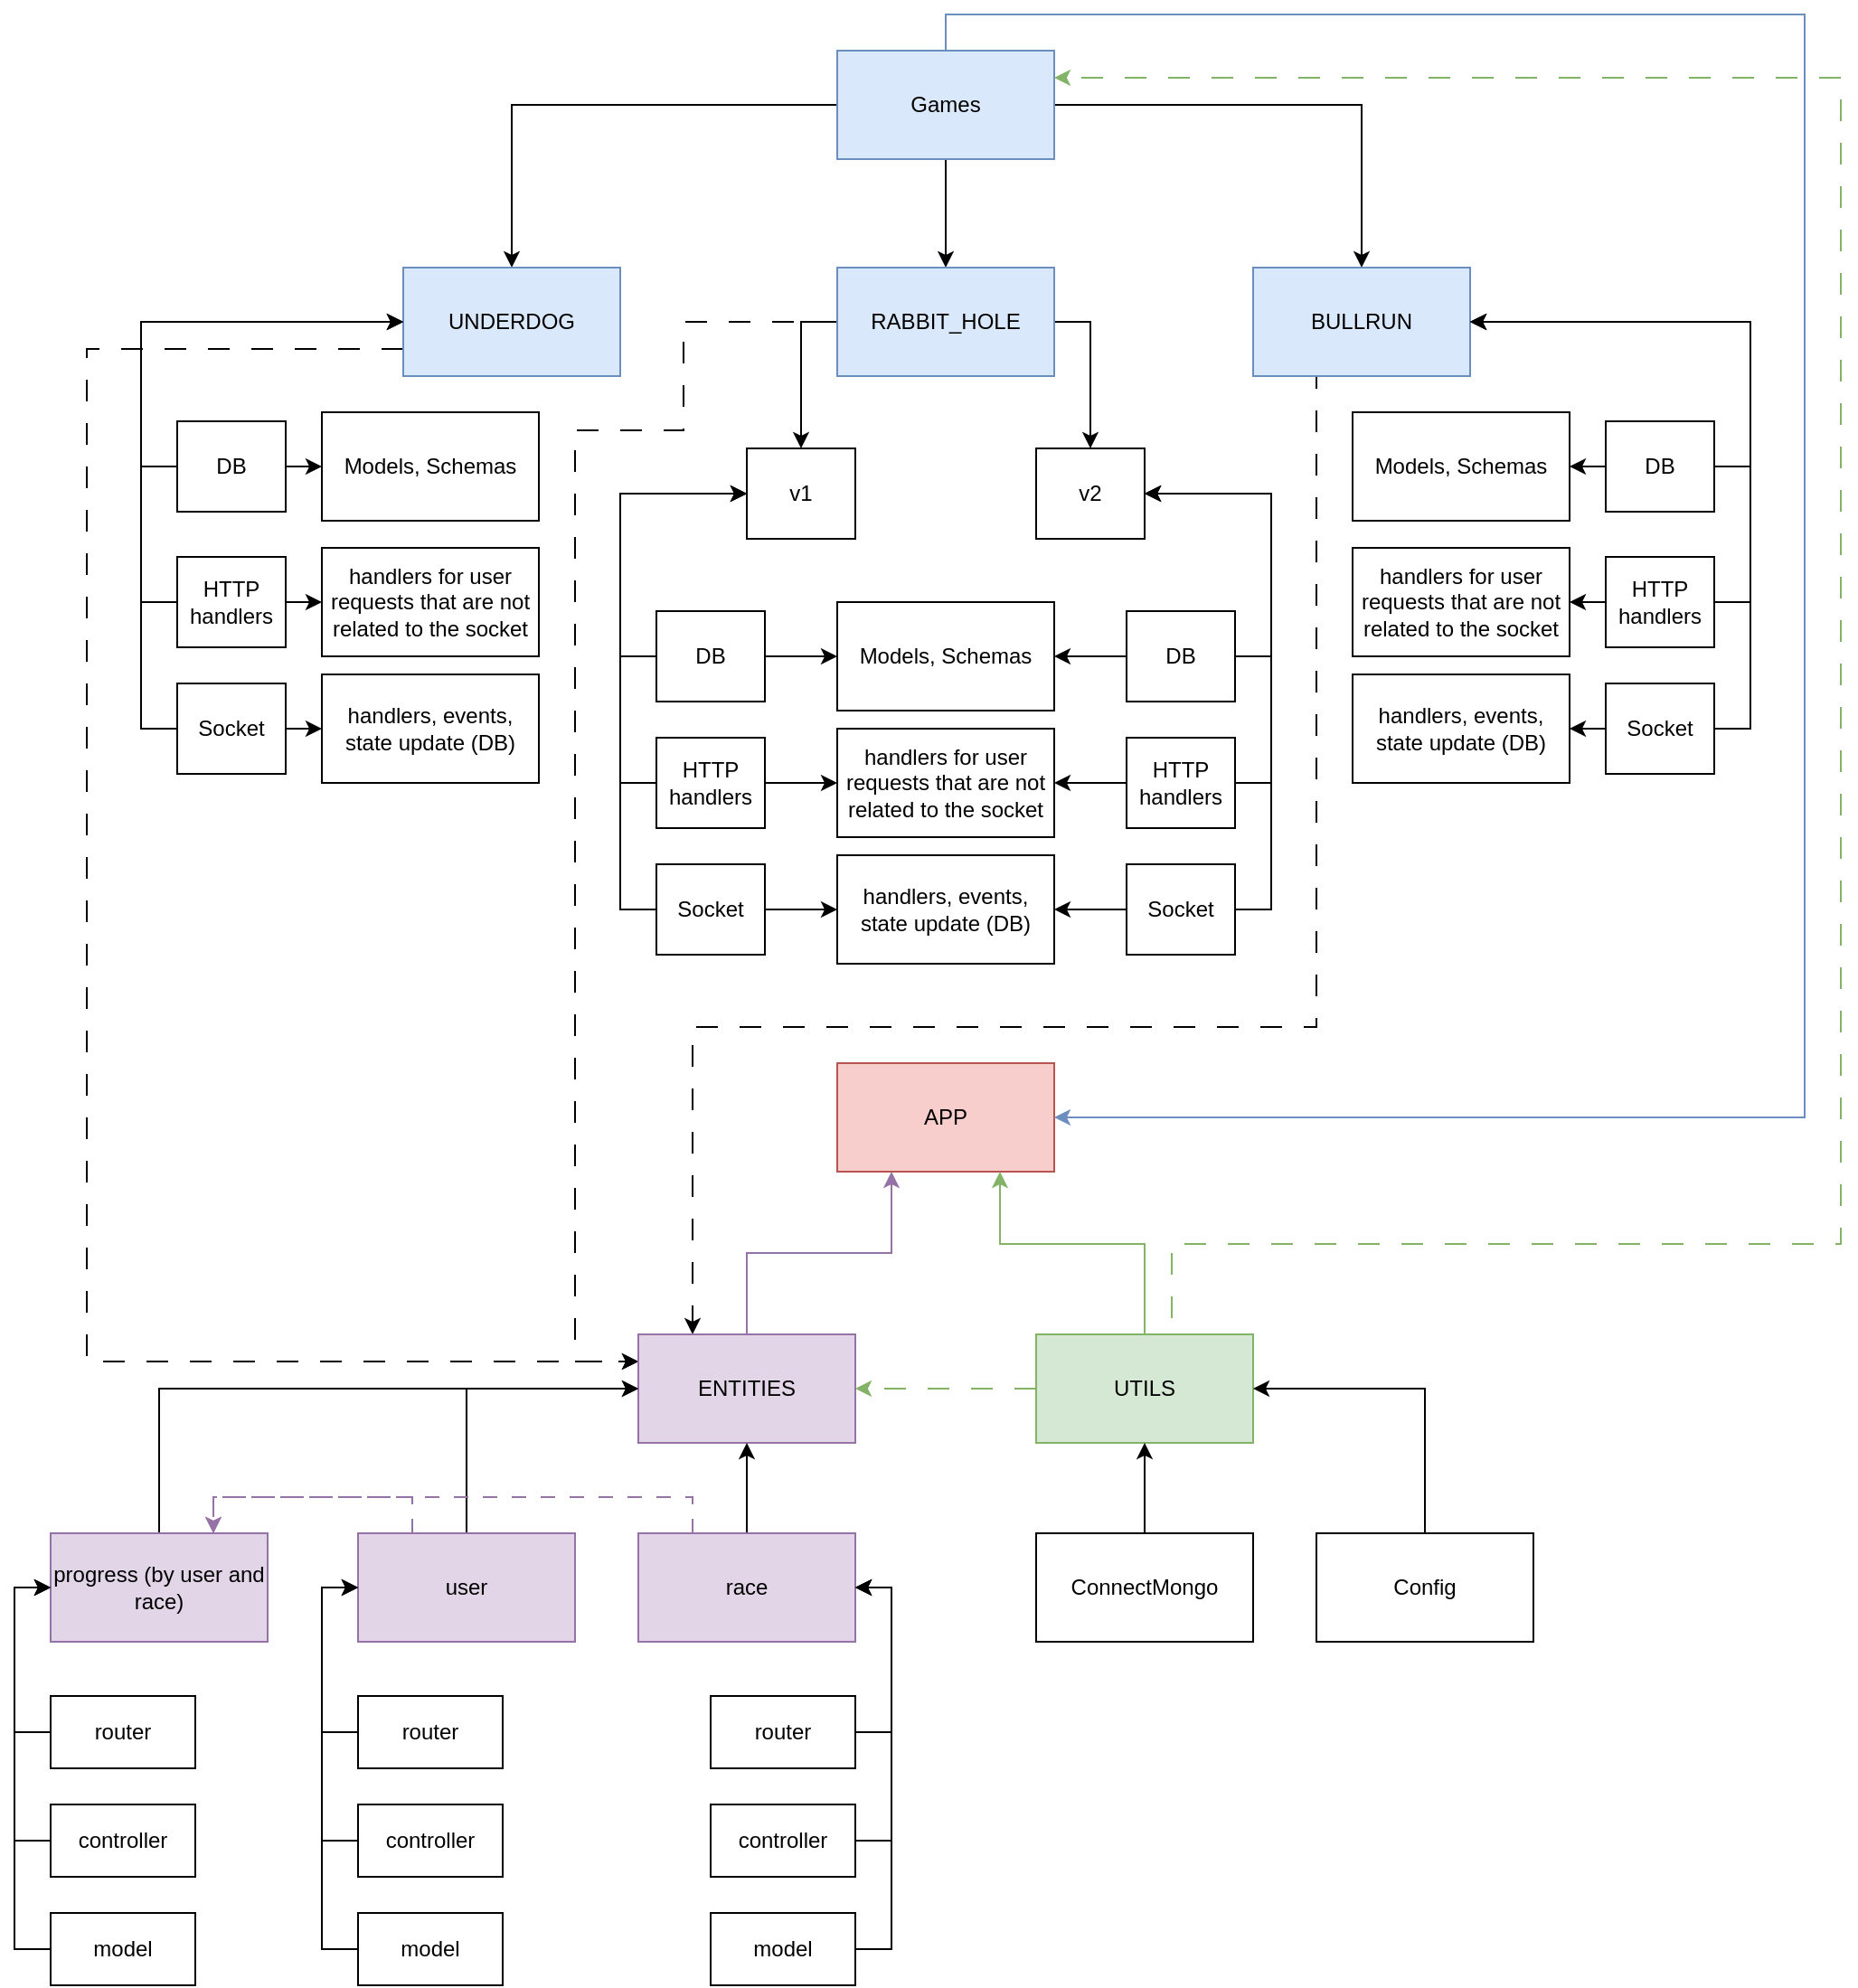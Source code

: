 <mxfile version="24.8.3">
  <diagram name="Page-1" id="s4L8Sntx4Ci7C02Xo0Ck">
    <mxGraphModel dx="1671" dy="868" grid="1" gridSize="10" guides="1" tooltips="1" connect="1" arrows="1" fold="1" page="1" pageScale="1" pageWidth="1200" pageHeight="1920" math="0" shadow="0">
      <root>
        <mxCell id="0" />
        <mxCell id="1" parent="0" />
        <mxCell id="3lpn1C94WYs1K-eASdYT-1" value="APP" style="rounded=0;whiteSpace=wrap;html=1;fillColor=#f8cecc;strokeColor=#b85450;" parent="1" vertex="1">
          <mxGeometry x="565" y="680" width="120" height="60" as="geometry" />
        </mxCell>
        <mxCell id="3lpn1C94WYs1K-eASdYT-8" style="edgeStyle=orthogonalEdgeStyle;rounded=0;orthogonalLoop=1;jettySize=auto;html=1;exitX=0;exitY=0.5;exitDx=0;exitDy=0;entryX=0.5;entryY=0;entryDx=0;entryDy=0;" parent="1" source="3lpn1C94WYs1K-eASdYT-6" target="3lpn1C94WYs1K-eASdYT-7" edge="1">
          <mxGeometry relative="1" as="geometry" />
        </mxCell>
        <mxCell id="3lpn1C94WYs1K-eASdYT-10" style="edgeStyle=orthogonalEdgeStyle;rounded=0;orthogonalLoop=1;jettySize=auto;html=1;exitX=0.5;exitY=1;exitDx=0;exitDy=0;entryX=0.5;entryY=0;entryDx=0;entryDy=0;" parent="1" source="3lpn1C94WYs1K-eASdYT-6" target="3lpn1C94WYs1K-eASdYT-9" edge="1">
          <mxGeometry relative="1" as="geometry" />
        </mxCell>
        <mxCell id="3lpn1C94WYs1K-eASdYT-12" style="edgeStyle=orthogonalEdgeStyle;rounded=0;orthogonalLoop=1;jettySize=auto;html=1;exitX=1;exitY=0.5;exitDx=0;exitDy=0;entryX=0.5;entryY=0;entryDx=0;entryDy=0;" parent="1" source="3lpn1C94WYs1K-eASdYT-6" target="3lpn1C94WYs1K-eASdYT-11" edge="1">
          <mxGeometry relative="1" as="geometry" />
        </mxCell>
        <mxCell id="3lpn1C94WYs1K-eASdYT-75" style="edgeStyle=orthogonalEdgeStyle;rounded=0;orthogonalLoop=1;jettySize=auto;html=1;exitX=0.5;exitY=0;exitDx=0;exitDy=0;entryX=1;entryY=0.5;entryDx=0;entryDy=0;fillColor=#dae8fc;strokeColor=#6c8ebf;" parent="1" source="3lpn1C94WYs1K-eASdYT-6" target="3lpn1C94WYs1K-eASdYT-1" edge="1">
          <mxGeometry relative="1" as="geometry">
            <Array as="points">
              <mxPoint x="625" y="100" />
              <mxPoint x="1100" y="100" />
              <mxPoint x="1100" y="710" />
            </Array>
          </mxGeometry>
        </mxCell>
        <mxCell id="3lpn1C94WYs1K-eASdYT-6" value="Games" style="rounded=0;whiteSpace=wrap;html=1;fillColor=#dae8fc;strokeColor=#6c8ebf;" parent="1" vertex="1">
          <mxGeometry x="565" y="120" width="120" height="60" as="geometry" />
        </mxCell>
        <mxCell id="ze-Fdz6wnuU6C7X-WiTB-3" style="edgeStyle=orthogonalEdgeStyle;rounded=0;orthogonalLoop=1;jettySize=auto;html=1;exitX=0;exitY=0.75;exitDx=0;exitDy=0;entryX=0;entryY=0.25;entryDx=0;entryDy=0;dashed=1;dashPattern=12 12;" edge="1" parent="1" source="3lpn1C94WYs1K-eASdYT-7" target="3lpn1C94WYs1K-eASdYT-83">
          <mxGeometry relative="1" as="geometry">
            <Array as="points">
              <mxPoint x="150" y="285" />
              <mxPoint x="150" y="845" />
            </Array>
          </mxGeometry>
        </mxCell>
        <mxCell id="3lpn1C94WYs1K-eASdYT-7" value="UNDERDOG" style="rounded=0;whiteSpace=wrap;html=1;fillColor=#dae8fc;strokeColor=#6c8ebf;" parent="1" vertex="1">
          <mxGeometry x="325" y="240" width="120" height="60" as="geometry" />
        </mxCell>
        <mxCell id="3lpn1C94WYs1K-eASdYT-15" style="edgeStyle=orthogonalEdgeStyle;rounded=0;orthogonalLoop=1;jettySize=auto;html=1;exitX=0;exitY=0.5;exitDx=0;exitDy=0;entryX=0.5;entryY=0;entryDx=0;entryDy=0;" parent="1" source="3lpn1C94WYs1K-eASdYT-9" target="3lpn1C94WYs1K-eASdYT-13" edge="1">
          <mxGeometry relative="1" as="geometry" />
        </mxCell>
        <mxCell id="3lpn1C94WYs1K-eASdYT-16" style="edgeStyle=orthogonalEdgeStyle;rounded=0;orthogonalLoop=1;jettySize=auto;html=1;exitX=1;exitY=0.5;exitDx=0;exitDy=0;entryX=0.5;entryY=0;entryDx=0;entryDy=0;" parent="1" source="3lpn1C94WYs1K-eASdYT-9" target="3lpn1C94WYs1K-eASdYT-14" edge="1">
          <mxGeometry relative="1" as="geometry" />
        </mxCell>
        <mxCell id="ze-Fdz6wnuU6C7X-WiTB-4" style="edgeStyle=orthogonalEdgeStyle;rounded=0;orthogonalLoop=1;jettySize=auto;html=1;exitX=0;exitY=0.5;exitDx=0;exitDy=0;entryX=0;entryY=0.25;entryDx=0;entryDy=0;dashed=1;dashPattern=12 12;" edge="1" parent="1" source="3lpn1C94WYs1K-eASdYT-9" target="3lpn1C94WYs1K-eASdYT-83">
          <mxGeometry relative="1" as="geometry">
            <Array as="points">
              <mxPoint x="480" y="270" />
              <mxPoint x="480" y="330" />
              <mxPoint x="420" y="330" />
              <mxPoint x="420" y="845" />
            </Array>
          </mxGeometry>
        </mxCell>
        <mxCell id="3lpn1C94WYs1K-eASdYT-9" value="RABBIT_HOLE" style="rounded=0;whiteSpace=wrap;html=1;fillColor=#dae8fc;strokeColor=#6c8ebf;" parent="1" vertex="1">
          <mxGeometry x="565" y="240" width="120" height="60" as="geometry" />
        </mxCell>
        <mxCell id="ze-Fdz6wnuU6C7X-WiTB-5" style="edgeStyle=orthogonalEdgeStyle;rounded=0;orthogonalLoop=1;jettySize=auto;html=1;exitX=0.25;exitY=1;exitDx=0;exitDy=0;entryX=0.25;entryY=0;entryDx=0;entryDy=0;dashed=1;dashPattern=12 12;" edge="1" parent="1" source="3lpn1C94WYs1K-eASdYT-11" target="3lpn1C94WYs1K-eASdYT-83">
          <mxGeometry relative="1" as="geometry">
            <Array as="points">
              <mxPoint x="830" y="300" />
              <mxPoint x="830" y="660" />
              <mxPoint x="485" y="660" />
            </Array>
          </mxGeometry>
        </mxCell>
        <mxCell id="3lpn1C94WYs1K-eASdYT-11" value="BULLRUN" style="rounded=0;whiteSpace=wrap;html=1;fillColor=#dae8fc;strokeColor=#6c8ebf;" parent="1" vertex="1">
          <mxGeometry x="795" y="240" width="120" height="60" as="geometry" />
        </mxCell>
        <mxCell id="3lpn1C94WYs1K-eASdYT-13" value="v1" style="rounded=0;whiteSpace=wrap;html=1;" parent="1" vertex="1">
          <mxGeometry x="515" y="340" width="60" height="50" as="geometry" />
        </mxCell>
        <mxCell id="3lpn1C94WYs1K-eASdYT-14" value="v2" style="rounded=0;whiteSpace=wrap;html=1;" parent="1" vertex="1">
          <mxGeometry x="675" y="340" width="60" height="50" as="geometry" />
        </mxCell>
        <mxCell id="3lpn1C94WYs1K-eASdYT-31" style="edgeStyle=orthogonalEdgeStyle;rounded=0;orthogonalLoop=1;jettySize=auto;html=1;exitX=0;exitY=0.5;exitDx=0;exitDy=0;entryX=0;entryY=0.5;entryDx=0;entryDy=0;" parent="1" source="3lpn1C94WYs1K-eASdYT-17" target="3lpn1C94WYs1K-eASdYT-13" edge="1">
          <mxGeometry relative="1" as="geometry" />
        </mxCell>
        <mxCell id="3lpn1C94WYs1K-eASdYT-40" style="edgeStyle=orthogonalEdgeStyle;rounded=0;orthogonalLoop=1;jettySize=auto;html=1;exitX=1;exitY=0.5;exitDx=0;exitDy=0;entryX=0;entryY=0.5;entryDx=0;entryDy=0;" parent="1" source="3lpn1C94WYs1K-eASdYT-17" target="3lpn1C94WYs1K-eASdYT-38" edge="1">
          <mxGeometry relative="1" as="geometry" />
        </mxCell>
        <mxCell id="3lpn1C94WYs1K-eASdYT-17" value="DB" style="rounded=0;whiteSpace=wrap;html=1;" parent="1" vertex="1">
          <mxGeometry x="465" y="430" width="60" height="50" as="geometry" />
        </mxCell>
        <mxCell id="3lpn1C94WYs1K-eASdYT-29" style="edgeStyle=orthogonalEdgeStyle;rounded=0;orthogonalLoop=1;jettySize=auto;html=1;exitX=0;exitY=0.5;exitDx=0;exitDy=0;entryX=0;entryY=0.5;entryDx=0;entryDy=0;" parent="1" source="3lpn1C94WYs1K-eASdYT-19" target="3lpn1C94WYs1K-eASdYT-13" edge="1">
          <mxGeometry relative="1" as="geometry" />
        </mxCell>
        <mxCell id="3lpn1C94WYs1K-eASdYT-42" style="edgeStyle=orthogonalEdgeStyle;rounded=0;orthogonalLoop=1;jettySize=auto;html=1;exitX=1;exitY=0.5;exitDx=0;exitDy=0;entryX=0;entryY=0.5;entryDx=0;entryDy=0;" parent="1" source="3lpn1C94WYs1K-eASdYT-19" target="3lpn1C94WYs1K-eASdYT-41" edge="1">
          <mxGeometry relative="1" as="geometry" />
        </mxCell>
        <mxCell id="3lpn1C94WYs1K-eASdYT-19" value="HTTP handlers" style="rounded=0;whiteSpace=wrap;html=1;" parent="1" vertex="1">
          <mxGeometry x="465" y="500" width="60" height="50" as="geometry" />
        </mxCell>
        <mxCell id="3lpn1C94WYs1K-eASdYT-32" style="edgeStyle=orthogonalEdgeStyle;rounded=0;orthogonalLoop=1;jettySize=auto;html=1;exitX=0;exitY=0.5;exitDx=0;exitDy=0;entryX=0;entryY=0.5;entryDx=0;entryDy=0;" parent="1" source="3lpn1C94WYs1K-eASdYT-21" target="3lpn1C94WYs1K-eASdYT-13" edge="1">
          <mxGeometry relative="1" as="geometry" />
        </mxCell>
        <mxCell id="3lpn1C94WYs1K-eASdYT-45" style="edgeStyle=orthogonalEdgeStyle;rounded=0;orthogonalLoop=1;jettySize=auto;html=1;exitX=1;exitY=0.5;exitDx=0;exitDy=0;entryX=0;entryY=0.5;entryDx=0;entryDy=0;" parent="1" source="3lpn1C94WYs1K-eASdYT-21" target="3lpn1C94WYs1K-eASdYT-44" edge="1">
          <mxGeometry relative="1" as="geometry" />
        </mxCell>
        <mxCell id="3lpn1C94WYs1K-eASdYT-21" value="Socket" style="rounded=0;whiteSpace=wrap;html=1;" parent="1" vertex="1">
          <mxGeometry x="465" y="570" width="60" height="50" as="geometry" />
        </mxCell>
        <mxCell id="3lpn1C94WYs1K-eASdYT-35" style="edgeStyle=orthogonalEdgeStyle;rounded=0;orthogonalLoop=1;jettySize=auto;html=1;exitX=1;exitY=0.5;exitDx=0;exitDy=0;entryX=1;entryY=0.5;entryDx=0;entryDy=0;" parent="1" source="3lpn1C94WYs1K-eASdYT-23" target="3lpn1C94WYs1K-eASdYT-14" edge="1">
          <mxGeometry relative="1" as="geometry" />
        </mxCell>
        <mxCell id="3lpn1C94WYs1K-eASdYT-39" style="edgeStyle=orthogonalEdgeStyle;rounded=0;orthogonalLoop=1;jettySize=auto;html=1;exitX=0;exitY=0.5;exitDx=0;exitDy=0;entryX=1;entryY=0.5;entryDx=0;entryDy=0;" parent="1" source="3lpn1C94WYs1K-eASdYT-23" target="3lpn1C94WYs1K-eASdYT-38" edge="1">
          <mxGeometry relative="1" as="geometry" />
        </mxCell>
        <mxCell id="3lpn1C94WYs1K-eASdYT-23" value="DB" style="rounded=0;whiteSpace=wrap;html=1;" parent="1" vertex="1">
          <mxGeometry x="725" y="430" width="60" height="50" as="geometry" />
        </mxCell>
        <mxCell id="3lpn1C94WYs1K-eASdYT-36" style="edgeStyle=orthogonalEdgeStyle;rounded=0;orthogonalLoop=1;jettySize=auto;html=1;exitX=1;exitY=0.5;exitDx=0;exitDy=0;entryX=1;entryY=0.5;entryDx=0;entryDy=0;" parent="1" source="3lpn1C94WYs1K-eASdYT-24" target="3lpn1C94WYs1K-eASdYT-14" edge="1">
          <mxGeometry relative="1" as="geometry" />
        </mxCell>
        <mxCell id="3lpn1C94WYs1K-eASdYT-43" style="edgeStyle=orthogonalEdgeStyle;rounded=0;orthogonalLoop=1;jettySize=auto;html=1;exitX=0;exitY=0.5;exitDx=0;exitDy=0;entryX=1;entryY=0.5;entryDx=0;entryDy=0;" parent="1" source="3lpn1C94WYs1K-eASdYT-24" target="3lpn1C94WYs1K-eASdYT-41" edge="1">
          <mxGeometry relative="1" as="geometry" />
        </mxCell>
        <mxCell id="3lpn1C94WYs1K-eASdYT-24" value="HTTP handlers" style="rounded=0;whiteSpace=wrap;html=1;" parent="1" vertex="1">
          <mxGeometry x="725" y="500" width="60" height="50" as="geometry" />
        </mxCell>
        <mxCell id="3lpn1C94WYs1K-eASdYT-37" style="edgeStyle=orthogonalEdgeStyle;rounded=0;orthogonalLoop=1;jettySize=auto;html=1;exitX=1;exitY=0.5;exitDx=0;exitDy=0;entryX=1;entryY=0.5;entryDx=0;entryDy=0;" parent="1" source="3lpn1C94WYs1K-eASdYT-25" target="3lpn1C94WYs1K-eASdYT-14" edge="1">
          <mxGeometry relative="1" as="geometry" />
        </mxCell>
        <mxCell id="3lpn1C94WYs1K-eASdYT-46" style="edgeStyle=orthogonalEdgeStyle;rounded=0;orthogonalLoop=1;jettySize=auto;html=1;exitX=0;exitY=0.5;exitDx=0;exitDy=0;entryX=1;entryY=0.5;entryDx=0;entryDy=0;" parent="1" source="3lpn1C94WYs1K-eASdYT-25" target="3lpn1C94WYs1K-eASdYT-44" edge="1">
          <mxGeometry relative="1" as="geometry" />
        </mxCell>
        <mxCell id="3lpn1C94WYs1K-eASdYT-25" value="Socket" style="rounded=0;whiteSpace=wrap;html=1;" parent="1" vertex="1">
          <mxGeometry x="725" y="570" width="60" height="50" as="geometry" />
        </mxCell>
        <mxCell id="3lpn1C94WYs1K-eASdYT-38" value="Models, Schemas" style="rounded=0;whiteSpace=wrap;html=1;" parent="1" vertex="1">
          <mxGeometry x="565" y="425" width="120" height="60" as="geometry" />
        </mxCell>
        <mxCell id="3lpn1C94WYs1K-eASdYT-41" value="handlers for user requests that are not related to the socket" style="rounded=0;whiteSpace=wrap;html=1;" parent="1" vertex="1">
          <mxGeometry x="565" y="495" width="120" height="60" as="geometry" />
        </mxCell>
        <mxCell id="3lpn1C94WYs1K-eASdYT-44" value="handlers, events, state update (DB)" style="rounded=0;whiteSpace=wrap;html=1;" parent="1" vertex="1">
          <mxGeometry x="565" y="565" width="120" height="60" as="geometry" />
        </mxCell>
        <mxCell id="3lpn1C94WYs1K-eASdYT-50" style="edgeStyle=orthogonalEdgeStyle;rounded=0;orthogonalLoop=1;jettySize=auto;html=1;exitX=0;exitY=0.5;exitDx=0;exitDy=0;entryX=0;entryY=0.5;entryDx=0;entryDy=0;" parent="1" source="3lpn1C94WYs1K-eASdYT-47" target="3lpn1C94WYs1K-eASdYT-7" edge="1">
          <mxGeometry relative="1" as="geometry" />
        </mxCell>
        <mxCell id="3lpn1C94WYs1K-eASdYT-54" style="edgeStyle=orthogonalEdgeStyle;rounded=0;orthogonalLoop=1;jettySize=auto;html=1;exitX=1;exitY=0.5;exitDx=0;exitDy=0;entryX=0;entryY=0.5;entryDx=0;entryDy=0;" parent="1" source="3lpn1C94WYs1K-eASdYT-47" target="3lpn1C94WYs1K-eASdYT-53" edge="1">
          <mxGeometry relative="1" as="geometry" />
        </mxCell>
        <mxCell id="3lpn1C94WYs1K-eASdYT-47" value="DB" style="rounded=0;whiteSpace=wrap;html=1;" parent="1" vertex="1">
          <mxGeometry x="200" y="325" width="60" height="50" as="geometry" />
        </mxCell>
        <mxCell id="3lpn1C94WYs1K-eASdYT-51" style="edgeStyle=orthogonalEdgeStyle;rounded=0;orthogonalLoop=1;jettySize=auto;html=1;exitX=0;exitY=0.5;exitDx=0;exitDy=0;entryX=0;entryY=0.5;entryDx=0;entryDy=0;" parent="1" source="3lpn1C94WYs1K-eASdYT-48" target="3lpn1C94WYs1K-eASdYT-7" edge="1">
          <mxGeometry relative="1" as="geometry" />
        </mxCell>
        <mxCell id="3lpn1C94WYs1K-eASdYT-56" style="edgeStyle=orthogonalEdgeStyle;rounded=0;orthogonalLoop=1;jettySize=auto;html=1;exitX=1;exitY=0.5;exitDx=0;exitDy=0;entryX=0;entryY=0.5;entryDx=0;entryDy=0;" parent="1" source="3lpn1C94WYs1K-eASdYT-48" target="3lpn1C94WYs1K-eASdYT-55" edge="1">
          <mxGeometry relative="1" as="geometry" />
        </mxCell>
        <mxCell id="3lpn1C94WYs1K-eASdYT-48" value="HTTP handlers" style="rounded=0;whiteSpace=wrap;html=1;" parent="1" vertex="1">
          <mxGeometry x="200" y="400" width="60" height="50" as="geometry" />
        </mxCell>
        <mxCell id="3lpn1C94WYs1K-eASdYT-52" style="edgeStyle=orthogonalEdgeStyle;rounded=0;orthogonalLoop=1;jettySize=auto;html=1;exitX=0;exitY=0.5;exitDx=0;exitDy=0;entryX=0;entryY=0.5;entryDx=0;entryDy=0;" parent="1" source="3lpn1C94WYs1K-eASdYT-49" target="3lpn1C94WYs1K-eASdYT-7" edge="1">
          <mxGeometry relative="1" as="geometry" />
        </mxCell>
        <mxCell id="3lpn1C94WYs1K-eASdYT-58" style="edgeStyle=orthogonalEdgeStyle;rounded=0;orthogonalLoop=1;jettySize=auto;html=1;exitX=1;exitY=0.5;exitDx=0;exitDy=0;entryX=0;entryY=0.5;entryDx=0;entryDy=0;" parent="1" source="3lpn1C94WYs1K-eASdYT-49" target="3lpn1C94WYs1K-eASdYT-57" edge="1">
          <mxGeometry relative="1" as="geometry" />
        </mxCell>
        <mxCell id="3lpn1C94WYs1K-eASdYT-49" value="Socket" style="rounded=0;whiteSpace=wrap;html=1;" parent="1" vertex="1">
          <mxGeometry x="200" y="470" width="60" height="50" as="geometry" />
        </mxCell>
        <mxCell id="3lpn1C94WYs1K-eASdYT-53" value="Models, Schemas" style="rounded=0;whiteSpace=wrap;html=1;" parent="1" vertex="1">
          <mxGeometry x="280" y="320" width="120" height="60" as="geometry" />
        </mxCell>
        <mxCell id="3lpn1C94WYs1K-eASdYT-55" value="handlers for user requests that are not related to the socket" style="rounded=0;whiteSpace=wrap;html=1;" parent="1" vertex="1">
          <mxGeometry x="280" y="395" width="120" height="60" as="geometry" />
        </mxCell>
        <mxCell id="3lpn1C94WYs1K-eASdYT-57" value="handlers, events, state update (DB)" style="rounded=0;whiteSpace=wrap;html=1;" parent="1" vertex="1">
          <mxGeometry x="280" y="465" width="120" height="60" as="geometry" />
        </mxCell>
        <mxCell id="3lpn1C94WYs1K-eASdYT-62" style="edgeStyle=orthogonalEdgeStyle;rounded=0;orthogonalLoop=1;jettySize=auto;html=1;exitX=1;exitY=0.5;exitDx=0;exitDy=0;entryX=1;entryY=0.5;entryDx=0;entryDy=0;" parent="1" source="3lpn1C94WYs1K-eASdYT-59" target="3lpn1C94WYs1K-eASdYT-11" edge="1">
          <mxGeometry relative="1" as="geometry" />
        </mxCell>
        <mxCell id="3lpn1C94WYs1K-eASdYT-68" style="edgeStyle=orthogonalEdgeStyle;rounded=0;orthogonalLoop=1;jettySize=auto;html=1;exitX=0;exitY=0.5;exitDx=0;exitDy=0;entryX=1;entryY=0.5;entryDx=0;entryDy=0;" parent="1" source="3lpn1C94WYs1K-eASdYT-59" target="3lpn1C94WYs1K-eASdYT-65" edge="1">
          <mxGeometry relative="1" as="geometry" />
        </mxCell>
        <mxCell id="3lpn1C94WYs1K-eASdYT-59" value="DB" style="rounded=0;whiteSpace=wrap;html=1;" parent="1" vertex="1">
          <mxGeometry x="990" y="325" width="60" height="50" as="geometry" />
        </mxCell>
        <mxCell id="3lpn1C94WYs1K-eASdYT-63" style="edgeStyle=orthogonalEdgeStyle;rounded=0;orthogonalLoop=1;jettySize=auto;html=1;exitX=1;exitY=0.5;exitDx=0;exitDy=0;entryX=1;entryY=0.5;entryDx=0;entryDy=0;" parent="1" source="3lpn1C94WYs1K-eASdYT-60" target="3lpn1C94WYs1K-eASdYT-11" edge="1">
          <mxGeometry relative="1" as="geometry" />
        </mxCell>
        <mxCell id="3lpn1C94WYs1K-eASdYT-67" style="edgeStyle=orthogonalEdgeStyle;rounded=0;orthogonalLoop=1;jettySize=auto;html=1;exitX=0;exitY=0.5;exitDx=0;exitDy=0;entryX=1;entryY=0.5;entryDx=0;entryDy=0;" parent="1" source="3lpn1C94WYs1K-eASdYT-60" target="3lpn1C94WYs1K-eASdYT-66" edge="1">
          <mxGeometry relative="1" as="geometry" />
        </mxCell>
        <mxCell id="3lpn1C94WYs1K-eASdYT-60" value="HTTP handlers" style="rounded=0;whiteSpace=wrap;html=1;" parent="1" vertex="1">
          <mxGeometry x="990" y="400" width="60" height="50" as="geometry" />
        </mxCell>
        <mxCell id="3lpn1C94WYs1K-eASdYT-64" style="edgeStyle=orthogonalEdgeStyle;rounded=0;orthogonalLoop=1;jettySize=auto;html=1;exitX=1;exitY=0.5;exitDx=0;exitDy=0;entryX=1;entryY=0.5;entryDx=0;entryDy=0;" parent="1" source="3lpn1C94WYs1K-eASdYT-61" target="3lpn1C94WYs1K-eASdYT-11" edge="1">
          <mxGeometry relative="1" as="geometry" />
        </mxCell>
        <mxCell id="3lpn1C94WYs1K-eASdYT-70" style="edgeStyle=orthogonalEdgeStyle;rounded=0;orthogonalLoop=1;jettySize=auto;html=1;exitX=0;exitY=0.5;exitDx=0;exitDy=0;entryX=1;entryY=0.5;entryDx=0;entryDy=0;" parent="1" source="3lpn1C94WYs1K-eASdYT-61" target="3lpn1C94WYs1K-eASdYT-69" edge="1">
          <mxGeometry relative="1" as="geometry" />
        </mxCell>
        <mxCell id="3lpn1C94WYs1K-eASdYT-61" value="Socket" style="rounded=0;whiteSpace=wrap;html=1;" parent="1" vertex="1">
          <mxGeometry x="990" y="470" width="60" height="50" as="geometry" />
        </mxCell>
        <mxCell id="3lpn1C94WYs1K-eASdYT-65" value="Models, Schemas" style="rounded=0;whiteSpace=wrap;html=1;" parent="1" vertex="1">
          <mxGeometry x="850" y="320" width="120" height="60" as="geometry" />
        </mxCell>
        <mxCell id="3lpn1C94WYs1K-eASdYT-66" value="handlers for user requests that are not related to the socket" style="rounded=0;whiteSpace=wrap;html=1;" parent="1" vertex="1">
          <mxGeometry x="850" y="395" width="120" height="60" as="geometry" />
        </mxCell>
        <mxCell id="3lpn1C94WYs1K-eASdYT-69" value="handlers, events, state update (DB)" style="rounded=0;whiteSpace=wrap;html=1;" parent="1" vertex="1">
          <mxGeometry x="850" y="465" width="120" height="60" as="geometry" />
        </mxCell>
        <mxCell id="3lpn1C94WYs1K-eASdYT-86" style="edgeStyle=orthogonalEdgeStyle;rounded=0;orthogonalLoop=1;jettySize=auto;html=1;exitX=0.5;exitY=0;exitDx=0;exitDy=0;entryX=0.75;entryY=1;entryDx=0;entryDy=0;fillColor=#d5e8d4;strokeColor=#82b366;" parent="1" source="3lpn1C94WYs1K-eASdYT-76" target="3lpn1C94WYs1K-eASdYT-1" edge="1">
          <mxGeometry relative="1" as="geometry">
            <Array as="points">
              <mxPoint x="735" y="780" />
              <mxPoint x="655" y="780" />
            </Array>
          </mxGeometry>
        </mxCell>
        <mxCell id="ze-Fdz6wnuU6C7X-WiTB-6" style="edgeStyle=orthogonalEdgeStyle;rounded=0;orthogonalLoop=1;jettySize=auto;html=1;exitX=0;exitY=0.5;exitDx=0;exitDy=0;entryX=1;entryY=0.5;entryDx=0;entryDy=0;dashed=1;dashPattern=12 12;fillColor=#d5e8d4;strokeColor=#82b366;" edge="1" parent="1" source="3lpn1C94WYs1K-eASdYT-76" target="3lpn1C94WYs1K-eASdYT-83">
          <mxGeometry relative="1" as="geometry" />
        </mxCell>
        <mxCell id="ze-Fdz6wnuU6C7X-WiTB-7" style="edgeStyle=orthogonalEdgeStyle;rounded=0;orthogonalLoop=1;jettySize=auto;html=1;exitX=0.5;exitY=0;exitDx=0;exitDy=0;entryX=1;entryY=0.25;entryDx=0;entryDy=0;fillColor=#d5e8d4;strokeColor=#82b366;dashed=1;dashPattern=12 12;" edge="1" parent="1" source="3lpn1C94WYs1K-eASdYT-76" target="3lpn1C94WYs1K-eASdYT-6">
          <mxGeometry relative="1" as="geometry">
            <Array as="points">
              <mxPoint x="750" y="830" />
              <mxPoint x="750" y="780" />
              <mxPoint x="1120" y="780" />
              <mxPoint x="1120" y="135" />
            </Array>
          </mxGeometry>
        </mxCell>
        <mxCell id="3lpn1C94WYs1K-eASdYT-76" value="UTILS" style="rounded=0;whiteSpace=wrap;html=1;fillColor=#d5e8d4;strokeColor=#82b366;" parent="1" vertex="1">
          <mxGeometry x="675" y="830" width="120" height="60" as="geometry" />
        </mxCell>
        <mxCell id="3lpn1C94WYs1K-eASdYT-82" style="edgeStyle=orthogonalEdgeStyle;rounded=0;orthogonalLoop=1;jettySize=auto;html=1;exitX=0.5;exitY=0;exitDx=0;exitDy=0;entryX=0.5;entryY=1;entryDx=0;entryDy=0;" parent="1" source="3lpn1C94WYs1K-eASdYT-78" target="3lpn1C94WYs1K-eASdYT-76" edge="1">
          <mxGeometry relative="1" as="geometry" />
        </mxCell>
        <mxCell id="3lpn1C94WYs1K-eASdYT-78" value="ConnectMongo" style="rounded=0;whiteSpace=wrap;html=1;" parent="1" vertex="1">
          <mxGeometry x="675" y="940" width="120" height="60" as="geometry" />
        </mxCell>
        <mxCell id="3lpn1C94WYs1K-eASdYT-81" style="edgeStyle=orthogonalEdgeStyle;rounded=0;orthogonalLoop=1;jettySize=auto;html=1;exitX=0.5;exitY=0;exitDx=0;exitDy=0;entryX=1;entryY=0.5;entryDx=0;entryDy=0;" parent="1" source="3lpn1C94WYs1K-eASdYT-80" target="3lpn1C94WYs1K-eASdYT-76" edge="1">
          <mxGeometry relative="1" as="geometry" />
        </mxCell>
        <mxCell id="3lpn1C94WYs1K-eASdYT-80" value="Config" style="rounded=0;whiteSpace=wrap;html=1;" parent="1" vertex="1">
          <mxGeometry x="830" y="940" width="120" height="60" as="geometry" />
        </mxCell>
        <mxCell id="3lpn1C94WYs1K-eASdYT-87" style="edgeStyle=orthogonalEdgeStyle;rounded=0;orthogonalLoop=1;jettySize=auto;html=1;exitX=0.5;exitY=0;exitDx=0;exitDy=0;entryX=0.25;entryY=1;entryDx=0;entryDy=0;fillColor=#e1d5e7;strokeColor=#9673a6;" parent="1" source="3lpn1C94WYs1K-eASdYT-83" target="3lpn1C94WYs1K-eASdYT-1" edge="1">
          <mxGeometry relative="1" as="geometry" />
        </mxCell>
        <mxCell id="3lpn1C94WYs1K-eASdYT-83" value="ENTITIES" style="rounded=0;whiteSpace=wrap;html=1;fillColor=#e1d5e7;strokeColor=#9673a6;" parent="1" vertex="1">
          <mxGeometry x="455" y="830" width="120" height="60" as="geometry" />
        </mxCell>
        <mxCell id="3lpn1C94WYs1K-eASdYT-92" style="edgeStyle=orthogonalEdgeStyle;rounded=0;orthogonalLoop=1;jettySize=auto;html=1;exitX=0.5;exitY=0;exitDx=0;exitDy=0;entryX=0;entryY=0.5;entryDx=0;entryDy=0;" parent="1" source="3lpn1C94WYs1K-eASdYT-88" target="3lpn1C94WYs1K-eASdYT-83" edge="1">
          <mxGeometry relative="1" as="geometry" />
        </mxCell>
        <mxCell id="ze-Fdz6wnuU6C7X-WiTB-10" style="edgeStyle=orthogonalEdgeStyle;rounded=0;orthogonalLoop=1;jettySize=auto;html=1;exitX=0.25;exitY=0;exitDx=0;exitDy=0;entryX=0.75;entryY=0;entryDx=0;entryDy=0;dashed=1;dashPattern=8 8;fillColor=#e1d5e7;strokeColor=#9673a6;" edge="1" parent="1" source="3lpn1C94WYs1K-eASdYT-88" target="ze-Fdz6wnuU6C7X-WiTB-8">
          <mxGeometry relative="1" as="geometry" />
        </mxCell>
        <mxCell id="3lpn1C94WYs1K-eASdYT-88" value="user" style="rounded=0;whiteSpace=wrap;html=1;fillColor=#e1d5e7;strokeColor=#9673a6;" parent="1" vertex="1">
          <mxGeometry x="300" y="940" width="120" height="60" as="geometry" />
        </mxCell>
        <mxCell id="3lpn1C94WYs1K-eASdYT-93" style="edgeStyle=orthogonalEdgeStyle;rounded=0;orthogonalLoop=1;jettySize=auto;html=1;exitX=0.5;exitY=0;exitDx=0;exitDy=0;entryX=0.5;entryY=1;entryDx=0;entryDy=0;" parent="1" source="3lpn1C94WYs1K-eASdYT-89" target="3lpn1C94WYs1K-eASdYT-83" edge="1">
          <mxGeometry relative="1" as="geometry" />
        </mxCell>
        <mxCell id="ze-Fdz6wnuU6C7X-WiTB-11" style="edgeStyle=orthogonalEdgeStyle;rounded=0;orthogonalLoop=1;jettySize=auto;html=1;exitX=0.25;exitY=0;exitDx=0;exitDy=0;entryX=0.75;entryY=0;entryDx=0;entryDy=0;dashed=1;dashPattern=8 8;fillColor=#e1d5e7;strokeColor=#9673a6;" edge="1" parent="1" source="3lpn1C94WYs1K-eASdYT-89" target="ze-Fdz6wnuU6C7X-WiTB-8">
          <mxGeometry relative="1" as="geometry" />
        </mxCell>
        <mxCell id="3lpn1C94WYs1K-eASdYT-89" value="race" style="rounded=0;whiteSpace=wrap;html=1;fillColor=#e1d5e7;strokeColor=#9673a6;" parent="1" vertex="1">
          <mxGeometry x="455" y="940" width="120" height="60" as="geometry" />
        </mxCell>
        <mxCell id="3lpn1C94WYs1K-eASdYT-97" style="edgeStyle=orthogonalEdgeStyle;rounded=0;orthogonalLoop=1;jettySize=auto;html=1;exitX=0;exitY=0.5;exitDx=0;exitDy=0;entryX=0;entryY=0.5;entryDx=0;entryDy=0;" parent="1" source="3lpn1C94WYs1K-eASdYT-94" target="3lpn1C94WYs1K-eASdYT-88" edge="1">
          <mxGeometry relative="1" as="geometry" />
        </mxCell>
        <mxCell id="3lpn1C94WYs1K-eASdYT-94" value="router" style="rounded=0;whiteSpace=wrap;html=1;" parent="1" vertex="1">
          <mxGeometry x="300" y="1030" width="80" height="40" as="geometry" />
        </mxCell>
        <mxCell id="3lpn1C94WYs1K-eASdYT-98" style="edgeStyle=orthogonalEdgeStyle;rounded=0;orthogonalLoop=1;jettySize=auto;html=1;exitX=0;exitY=0.5;exitDx=0;exitDy=0;entryX=0;entryY=0.5;entryDx=0;entryDy=0;" parent="1" source="3lpn1C94WYs1K-eASdYT-95" target="3lpn1C94WYs1K-eASdYT-88" edge="1">
          <mxGeometry relative="1" as="geometry" />
        </mxCell>
        <mxCell id="3lpn1C94WYs1K-eASdYT-95" value="controller" style="rounded=0;whiteSpace=wrap;html=1;" parent="1" vertex="1">
          <mxGeometry x="300" y="1090" width="80" height="40" as="geometry" />
        </mxCell>
        <mxCell id="3lpn1C94WYs1K-eASdYT-99" style="edgeStyle=orthogonalEdgeStyle;rounded=0;orthogonalLoop=1;jettySize=auto;html=1;exitX=0;exitY=0.5;exitDx=0;exitDy=0;entryX=0;entryY=0.5;entryDx=0;entryDy=0;" parent="1" source="3lpn1C94WYs1K-eASdYT-96" target="3lpn1C94WYs1K-eASdYT-88" edge="1">
          <mxGeometry relative="1" as="geometry" />
        </mxCell>
        <mxCell id="3lpn1C94WYs1K-eASdYT-96" value="model" style="rounded=0;whiteSpace=wrap;html=1;" parent="1" vertex="1">
          <mxGeometry x="300" y="1150" width="80" height="40" as="geometry" />
        </mxCell>
        <mxCell id="3lpn1C94WYs1K-eASdYT-103" style="edgeStyle=orthogonalEdgeStyle;rounded=0;orthogonalLoop=1;jettySize=auto;html=1;exitX=1;exitY=0.5;exitDx=0;exitDy=0;entryX=1;entryY=0.5;entryDx=0;entryDy=0;" parent="1" source="3lpn1C94WYs1K-eASdYT-100" target="3lpn1C94WYs1K-eASdYT-89" edge="1">
          <mxGeometry relative="1" as="geometry" />
        </mxCell>
        <mxCell id="3lpn1C94WYs1K-eASdYT-100" value="router" style="rounded=0;whiteSpace=wrap;html=1;" parent="1" vertex="1">
          <mxGeometry x="495" y="1030" width="80" height="40" as="geometry" />
        </mxCell>
        <mxCell id="3lpn1C94WYs1K-eASdYT-104" style="edgeStyle=orthogonalEdgeStyle;rounded=0;orthogonalLoop=1;jettySize=auto;html=1;exitX=1;exitY=0.5;exitDx=0;exitDy=0;entryX=1;entryY=0.5;entryDx=0;entryDy=0;" parent="1" source="3lpn1C94WYs1K-eASdYT-101" target="3lpn1C94WYs1K-eASdYT-89" edge="1">
          <mxGeometry relative="1" as="geometry" />
        </mxCell>
        <mxCell id="3lpn1C94WYs1K-eASdYT-101" value="controller" style="rounded=0;whiteSpace=wrap;html=1;" parent="1" vertex="1">
          <mxGeometry x="495" y="1090" width="80" height="40" as="geometry" />
        </mxCell>
        <mxCell id="3lpn1C94WYs1K-eASdYT-105" style="edgeStyle=orthogonalEdgeStyle;rounded=0;orthogonalLoop=1;jettySize=auto;html=1;exitX=1;exitY=0.5;exitDx=0;exitDy=0;entryX=1;entryY=0.5;entryDx=0;entryDy=0;" parent="1" source="3lpn1C94WYs1K-eASdYT-102" target="3lpn1C94WYs1K-eASdYT-89" edge="1">
          <mxGeometry relative="1" as="geometry" />
        </mxCell>
        <mxCell id="3lpn1C94WYs1K-eASdYT-102" value="model" style="rounded=0;whiteSpace=wrap;html=1;" parent="1" vertex="1">
          <mxGeometry x="495" y="1150" width="80" height="40" as="geometry" />
        </mxCell>
        <mxCell id="ze-Fdz6wnuU6C7X-WiTB-9" style="edgeStyle=orthogonalEdgeStyle;rounded=0;orthogonalLoop=1;jettySize=auto;html=1;exitX=0.5;exitY=0;exitDx=0;exitDy=0;entryX=0;entryY=0.5;entryDx=0;entryDy=0;" edge="1" parent="1" source="ze-Fdz6wnuU6C7X-WiTB-8" target="3lpn1C94WYs1K-eASdYT-83">
          <mxGeometry relative="1" as="geometry" />
        </mxCell>
        <mxCell id="ze-Fdz6wnuU6C7X-WiTB-8" value="progress (by user and race)" style="rounded=0;whiteSpace=wrap;html=1;fillColor=#e1d5e7;strokeColor=#9673a6;" vertex="1" parent="1">
          <mxGeometry x="130" y="940" width="120" height="60" as="geometry" />
        </mxCell>
        <mxCell id="ze-Fdz6wnuU6C7X-WiTB-15" style="edgeStyle=orthogonalEdgeStyle;rounded=0;orthogonalLoop=1;jettySize=auto;html=1;exitX=0;exitY=0.5;exitDx=0;exitDy=0;entryX=0;entryY=0.5;entryDx=0;entryDy=0;" edge="1" parent="1" source="ze-Fdz6wnuU6C7X-WiTB-12" target="ze-Fdz6wnuU6C7X-WiTB-8">
          <mxGeometry relative="1" as="geometry" />
        </mxCell>
        <mxCell id="ze-Fdz6wnuU6C7X-WiTB-12" value="router" style="rounded=0;whiteSpace=wrap;html=1;" vertex="1" parent="1">
          <mxGeometry x="130" y="1030" width="80" height="40" as="geometry" />
        </mxCell>
        <mxCell id="ze-Fdz6wnuU6C7X-WiTB-16" style="edgeStyle=orthogonalEdgeStyle;rounded=0;orthogonalLoop=1;jettySize=auto;html=1;exitX=0;exitY=0.5;exitDx=0;exitDy=0;entryX=0;entryY=0.5;entryDx=0;entryDy=0;" edge="1" parent="1" source="ze-Fdz6wnuU6C7X-WiTB-13" target="ze-Fdz6wnuU6C7X-WiTB-8">
          <mxGeometry relative="1" as="geometry" />
        </mxCell>
        <mxCell id="ze-Fdz6wnuU6C7X-WiTB-13" value="controller" style="rounded=0;whiteSpace=wrap;html=1;" vertex="1" parent="1">
          <mxGeometry x="130" y="1090" width="80" height="40" as="geometry" />
        </mxCell>
        <mxCell id="ze-Fdz6wnuU6C7X-WiTB-17" style="edgeStyle=orthogonalEdgeStyle;rounded=0;orthogonalLoop=1;jettySize=auto;html=1;exitX=0;exitY=0.5;exitDx=0;exitDy=0;entryX=0;entryY=0.5;entryDx=0;entryDy=0;" edge="1" parent="1" source="ze-Fdz6wnuU6C7X-WiTB-14" target="ze-Fdz6wnuU6C7X-WiTB-8">
          <mxGeometry relative="1" as="geometry" />
        </mxCell>
        <mxCell id="ze-Fdz6wnuU6C7X-WiTB-14" value="model" style="rounded=0;whiteSpace=wrap;html=1;" vertex="1" parent="1">
          <mxGeometry x="130" y="1150" width="80" height="40" as="geometry" />
        </mxCell>
      </root>
    </mxGraphModel>
  </diagram>
</mxfile>
